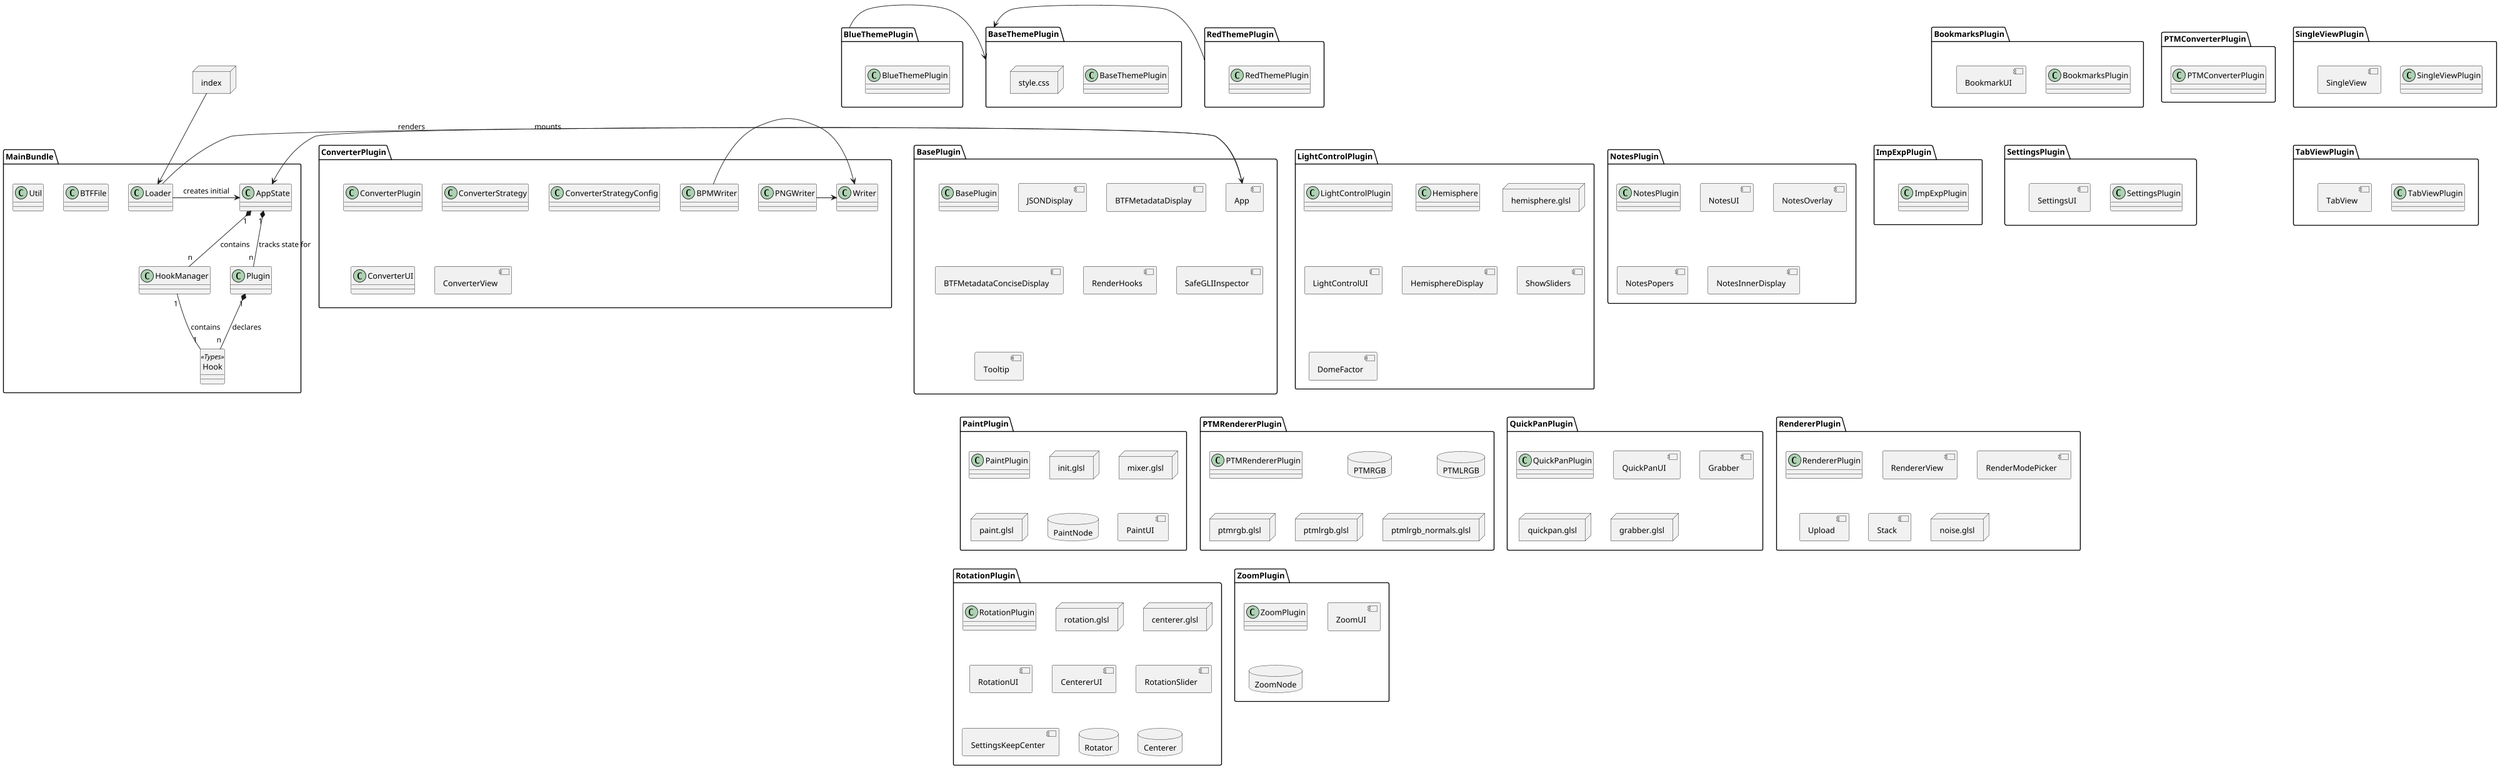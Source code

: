 @startuml main
scale 4000*3000
package MainBundle {
        class AppState {

        }
        class HookManager {

        }
        AppState "1" *-- "n" HookManager : contains
    AppState "1" *-- "n" Plugin : tracks state for
    
    class Plugin {

    }
    class Hook <<Types>> {

    }
    
    class Loader {

    }
    
    class BTFFile {

    }
    
    class Util {

    }
}
HookManager "1" -- "1" Hook : contains

    package BasePlugin {

        class BasePlugin {
        }
        mix_component App
        mix_component JSONDisplay
        mix_component BTFMetadataDisplay
        mix_component BTFMetadataConciseDisplay
        mix_component RenderHooks
        mix_component SafeGLIInspector
        mix_component Tooltip

  }

    package BaseThemePlugin {
        class BaseThemePlugin {
        }
        mix_node "style<U+002E>css"
    }

    package BlueThemePlugin {
        class BlueThemePlugin {
        }
    }

    BlueThemePlugin -> BaseThemePlugin

     package BookmarksPlugin {
        class BookmarksPlugin {
        }
        mix_component BookmarkUI
    }

    package ConverterPlugin {
        class ConverterPlugin {
        }
        class BPMWriter {
        }
        class ConverterStrategy {
        }
        class ConverterStrategyConfig {
        }
        class ConverterUI {
        }
        class PNGWriter {
        }
        class Writer {
        }
        mix_component ConverterView
        PNGWriter -> Writer
        BPMWriter -> Writer
    }

    package ImpExpPlugin {
        class ImpExpPlugin {
        }
    }

    package LightControlPlugin {
        class LightControlPlugin {
        }
        class Hemisphere {
        }
        mix_node "hemisphere<U+002E>glsl"
        mix_component LightControlUI
        mix_component HemisphereDisplay
        mix_component ShowSliders
        mix_component DomeFactor
    }

    package NotesPlugin {
        class NotesPlugin {
        }
        mix_component NotesUI
        mix_component NotesOverlay
        mix_component NotesPopers
        mix_component NotesInnerDisplay

    }

     package PaintPlugin {
        class PaintPlugin {
        }
        mix_node "init<U+002E>glsl"
        mix_node "mixer<U+002E>glsl"
        mix_node "paint<U+002E>glsl"
        mix_database PaintNode
        mix_component PaintUI
    }

    package PTMConverterPlugin {
        class PTMConverterPlugin {
        }
    }

    package PTMRendererPlugin {
        class PTMRendererPlugin {
        }
        mix_database PTMRGB
        mix_database PTMLRGB
        mix_node "ptmrgb<U+002E>glsl"
        mix_node "ptmlrgb<U+002E>glsl"
        mix_node "ptmlrgb_normals<U+002E>glsl"
    }

    package QuickPanPlugin {
        class QuickPanPlugin {
        }
        mix_component QuickPanUI
        mix_component Grabber

        mix_node "quickpan<U+002E>glsl"
        mix_node "grabber<U+002E>glsl"
    }

    package RedThemePlugin {
        class RedThemePlugin {
        }
    }

    RedThemePlugin -> BaseThemePlugin

    package RendererPlugin {
        class RendererPlugin {
        }
        mix_component RendererView
        mix_component RenderModePicker
        mix_component Upload
        mix_component Stack
        mix_node "noise<U+002E>glsl"
    }

    package RotationPlugin {
        class RotationPlugin {
        }
        mix_node "rotation<U+002E>glsl"
        mix_node "centerer<U+002E>glsl"
        mix_component RotationUI
        mix_component CentererUI
        mix_component RotationSlider
        mix_component SettingsKeepCenter
        mix_database Rotator
        mix_database Centerer
    }

    package SettingsPlugin {
        class SettingsPlugin {
        }
        mix_component SettingsUI
    }

    package SingleViewPlugin {
        class SingleViewPlugin {
        }
        mix_component SingleView
    }

    package TabViewPlugin {
        class TabViewPlugin {
        }
        mix_component TabView
    }

    package ZoomPlugin {
        class ZoomPlugin {
        }
        mix_component ZoomUI
        mix_database ZoomNode
    }


Loader -> AppState : creates initial
Loader -> App : mounts
App -> AppState : renders

Plugin "1" *-- "n" Hook : declares

mix_node "index"
"index" -> Loader

 ConverterPlugin -[hidden]up- index
 ImpExpPlugin -[hidden]up- BookmarksPlugin
 SettingsPlugin -[hidden]up- BookmarksPlugin
 TabViewPlugin -[hidden]up- SingleViewPlugin
BasePlugin -[hidden]up- ConverterPlugin

hide <<SFC>> circle
hide <<Config>> circle
hide <<Types>> circle

@enduml